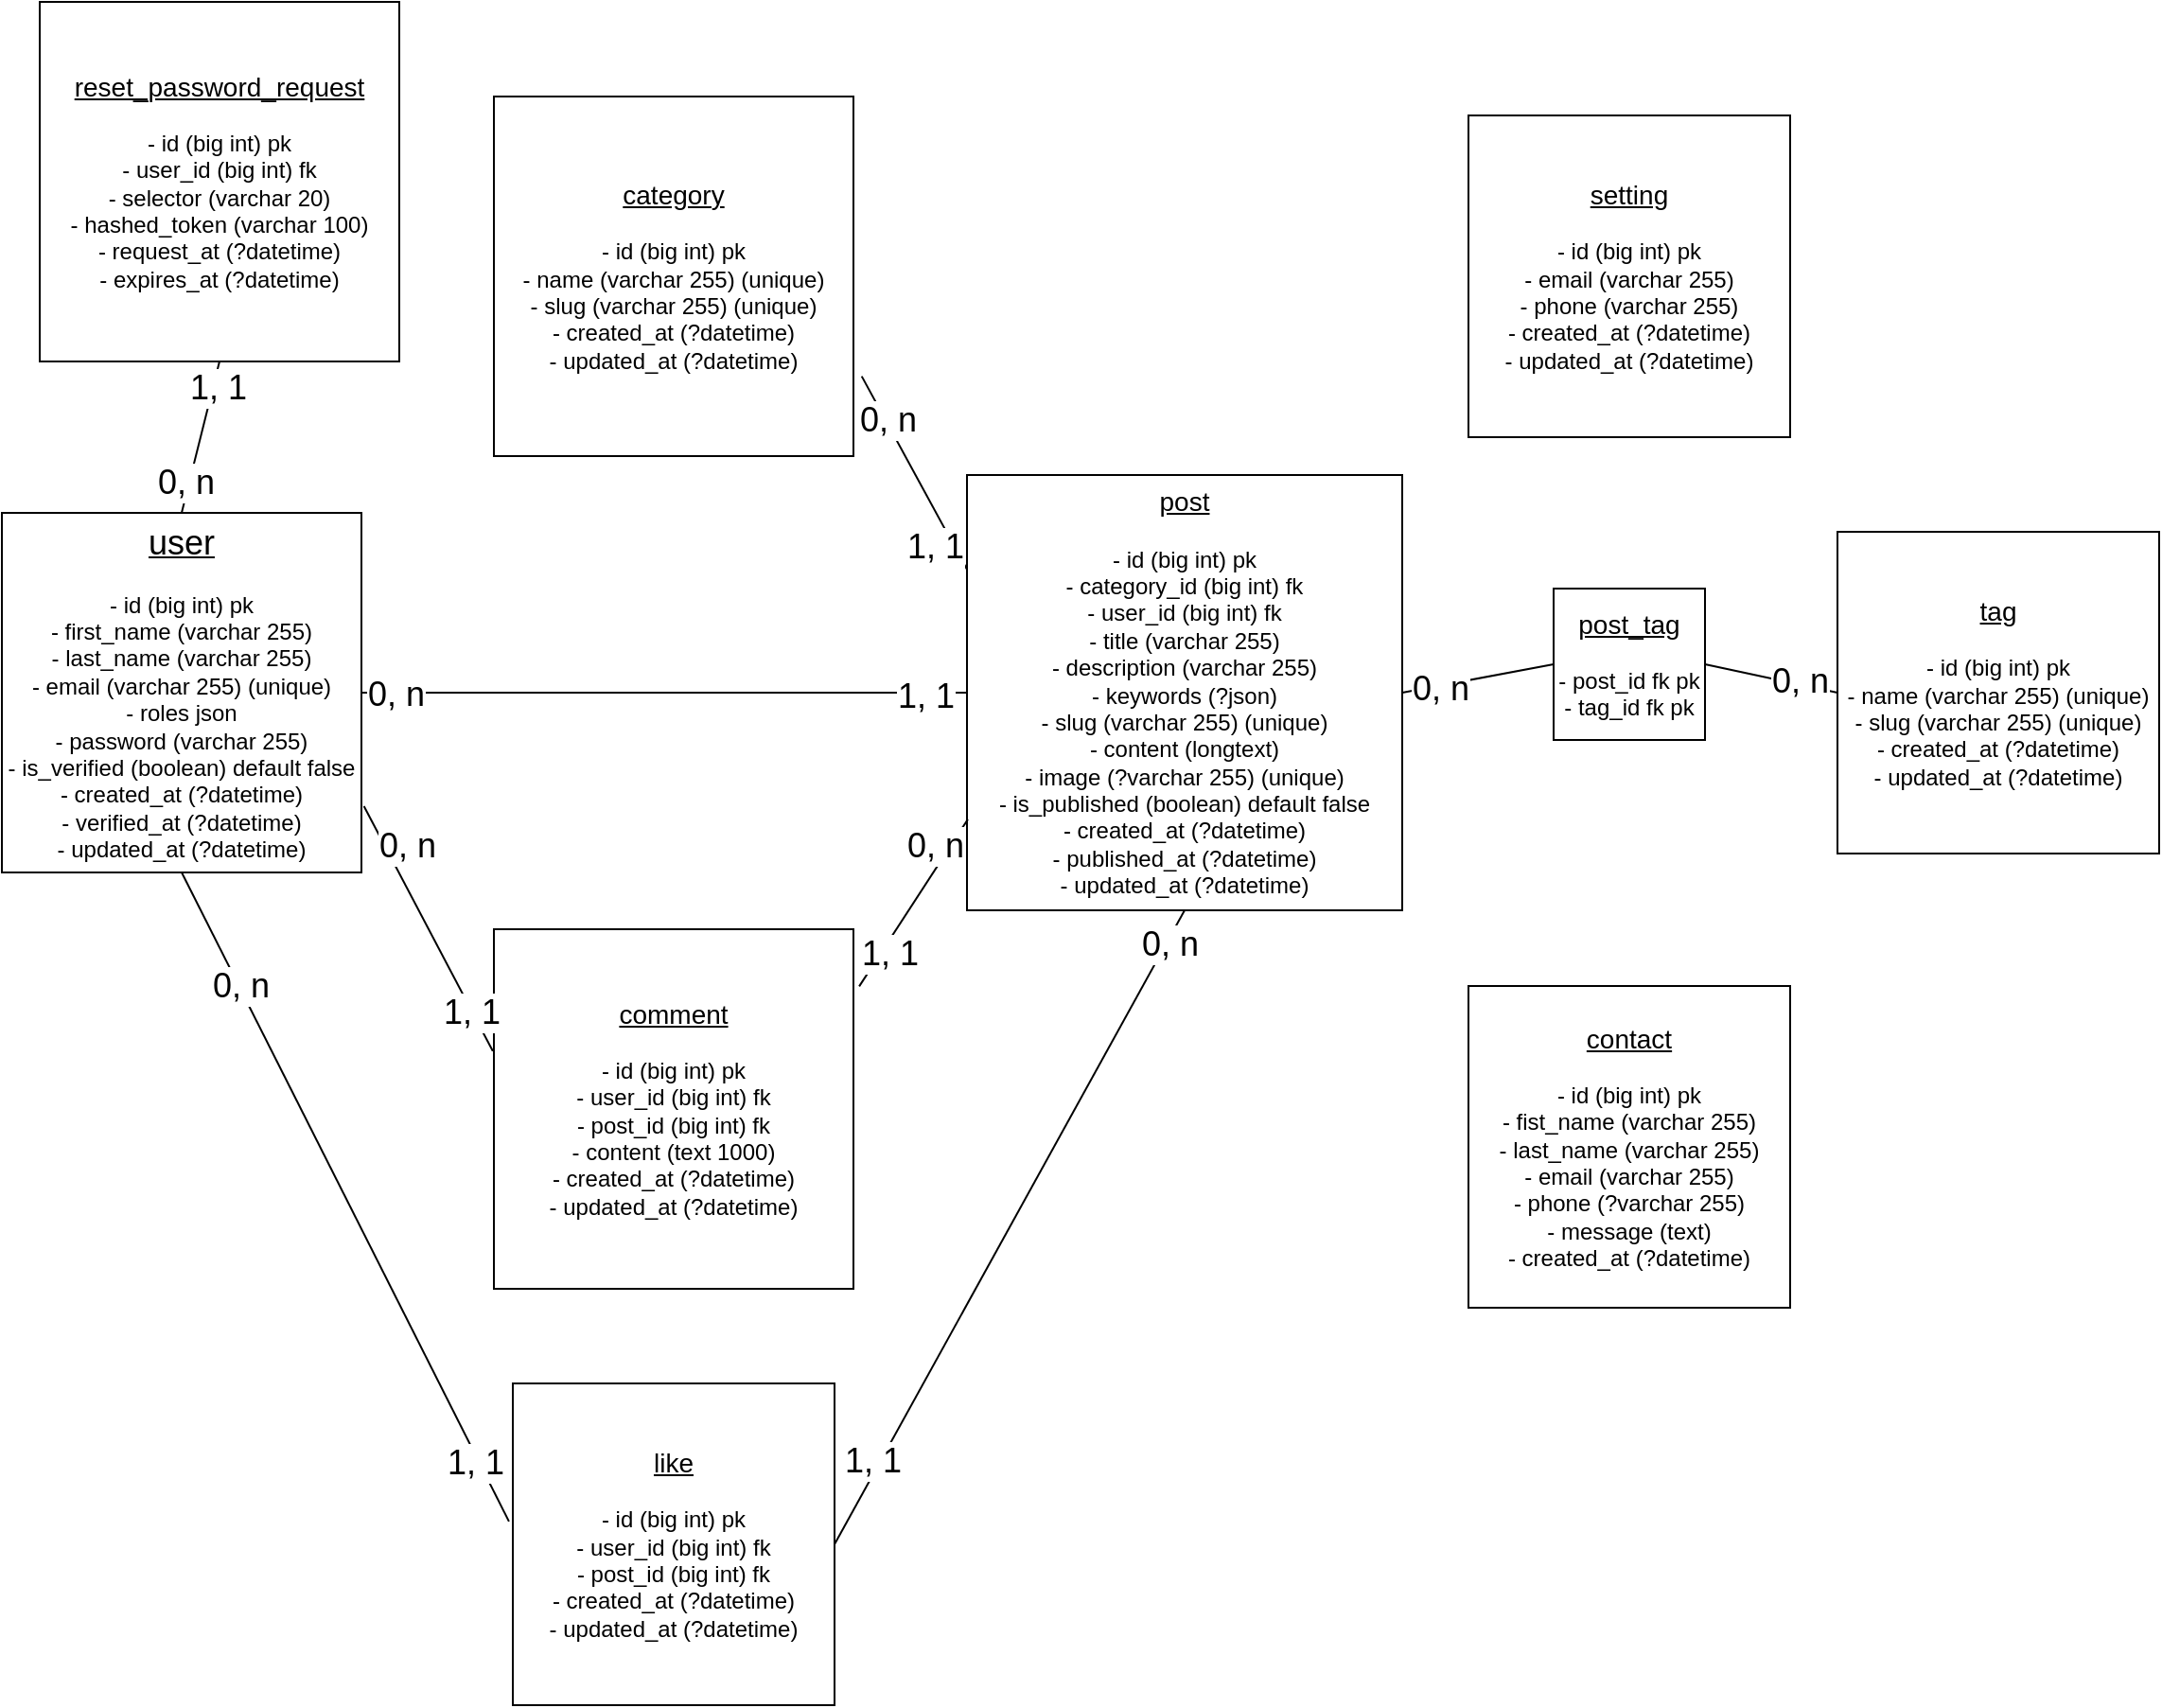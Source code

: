 <mxfile>
    <diagram id="cCFo1XHl2fRcy7lcEVun" name="Page-1">
        <mxGraphModel dx="1351" dy="447" grid="1" gridSize="10" guides="1" tooltips="1" connect="1" arrows="1" fold="1" page="1" pageScale="1" pageWidth="1169" pageHeight="827" background="none" math="0" shadow="0">
            <root>
                <mxCell id="0"/>
                <mxCell id="1" parent="0"/>
                <mxCell id="2" value="&lt;font style=&quot;font-size: 18px;&quot;&gt;&lt;u style=&quot;&quot;&gt;user&lt;/u&gt;&lt;/font&gt;&lt;br&gt;&lt;br&gt;- id (big int) pk&lt;br&gt;- first_name (varchar 255)&lt;br&gt;- last_name (varchar 255)&lt;br&gt;- email (varchar 255) (unique)&lt;br&gt;- roles json&lt;br&gt;- password (varchar 255)&lt;br&gt;- is_verified (boolean) default false&lt;br&gt;- created_at (?datetime)&lt;br&gt;- verified_at (?datetime)&lt;br&gt;- updated_at (?datetime)" style="whiteSpace=wrap;html=1;aspect=fixed;" parent="1" vertex="1">
                    <mxGeometry x="10" y="310" width="190" height="190" as="geometry"/>
                </mxCell>
                <mxCell id="3" value="&lt;font style=&quot;font-size: 14px;&quot;&gt;&lt;u style=&quot;&quot;&gt;reset_password_request&lt;/u&gt;&lt;/font&gt;&lt;br&gt;&lt;br&gt;- id (big int) pk&lt;br&gt;- user_id (big int) fk&lt;br&gt;- selector (varchar 20)&lt;br&gt;- hashed_token (varchar 100)&lt;br&gt;- request_at (?datetime)&lt;br&gt;- expires_at (?datetime)" style="whiteSpace=wrap;html=1;aspect=fixed;" parent="1" vertex="1">
                    <mxGeometry x="30" y="40" width="190" height="190" as="geometry"/>
                </mxCell>
                <mxCell id="4" value="" style="endArrow=none;html=1;fontSize=18;exitX=0.5;exitY=0;exitDx=0;exitDy=0;entryX=0.5;entryY=1;entryDx=0;entryDy=0;" parent="1" source="2" target="3" edge="1">
                    <mxGeometry width="50" height="50" relative="1" as="geometry">
                        <mxPoint x="330" y="470" as="sourcePoint"/>
                        <mxPoint x="380" y="420" as="targetPoint"/>
                    </mxGeometry>
                </mxCell>
                <mxCell id="5" value="0, n" style="edgeLabel;html=1;align=center;verticalAlign=middle;resizable=0;points=[];fontSize=18;" parent="4" vertex="1" connectable="0">
                    <mxGeometry x="-0.722" y="1" relative="1" as="geometry">
                        <mxPoint y="-5" as="offset"/>
                    </mxGeometry>
                </mxCell>
                <mxCell id="6" value="1, 1" style="edgeLabel;html=1;align=center;verticalAlign=middle;resizable=0;points=[];fontSize=18;" parent="4" vertex="1" connectable="0">
                    <mxGeometry x="0.792" y="-1" relative="1" as="geometry">
                        <mxPoint y="5" as="offset"/>
                    </mxGeometry>
                </mxCell>
                <mxCell id="7" value="&lt;font style=&quot;font-size: 14px;&quot;&gt;&lt;u style=&quot;&quot;&gt;category&lt;/u&gt;&lt;/font&gt;&lt;br&gt;&lt;br&gt;- id (big int) pk&lt;br&gt;- name (varchar 255) (unique)&lt;br&gt;- slug (varchar 255) (unique)&lt;br&gt;- created_at (?datetime)&lt;br&gt;- updated_at (?datetime)" style="whiteSpace=wrap;html=1;aspect=fixed;" parent="1" vertex="1">
                    <mxGeometry x="270" y="90" width="190" height="190" as="geometry"/>
                </mxCell>
                <mxCell id="8" value="&lt;font style=&quot;font-size: 14px;&quot;&gt;&lt;u style=&quot;&quot;&gt;post&lt;/u&gt;&lt;/font&gt;&lt;br&gt;&lt;br&gt;- id (big int) pk&lt;br&gt;&lt;div style=&quot;&quot;&gt;&lt;span style=&quot;background-color: initial;&quot;&gt;- category_id (big int) fk&lt;/span&gt;&lt;/div&gt;&lt;div style=&quot;&quot;&gt;&lt;span style=&quot;background-color: initial;&quot;&gt;- user_id (big int) fk&lt;/span&gt;&lt;/div&gt;&lt;div style=&quot;&quot;&gt;&lt;span style=&quot;background-color: initial;&quot;&gt;- title (varchar 255)&lt;/span&gt;&lt;/div&gt;- description (varchar 255)&lt;br&gt;- keywords (?json)&lt;br&gt;- slug (varchar 255) (unique)&lt;br&gt;- content (longtext)&lt;br&gt;- image (?varchar 255) (unique)&lt;br&gt;- is_published (boolean) default false&lt;br&gt;- created_at (?datetime)&lt;br&gt;- published_at (?datetime)&lt;br&gt;- updated_at (?datetime)" style="whiteSpace=wrap;html=1;aspect=fixed;" parent="1" vertex="1">
                    <mxGeometry x="520" y="290" width="230" height="230" as="geometry"/>
                </mxCell>
                <mxCell id="9" value="" style="endArrow=none;html=1;entryX=0;entryY=0.217;entryDx=0;entryDy=0;exitX=1.023;exitY=0.778;exitDx=0;exitDy=0;entryPerimeter=0;exitPerimeter=0;" parent="1" source="7" target="8" edge="1">
                    <mxGeometry width="50" height="50" relative="1" as="geometry">
                        <mxPoint x="560" y="340" as="sourcePoint"/>
                        <mxPoint x="610" y="290" as="targetPoint"/>
                    </mxGeometry>
                </mxCell>
                <mxCell id="14" value="&lt;font style=&quot;font-size: 18px;&quot;&gt;0, n&lt;/font&gt;" style="edgeLabel;html=1;align=center;verticalAlign=middle;resizable=0;points=[];" parent="9" vertex="1" connectable="0">
                    <mxGeometry x="-0.541" y="1" relative="1" as="geometry">
                        <mxPoint as="offset"/>
                    </mxGeometry>
                </mxCell>
                <mxCell id="15" value="1, 1" style="edgeLabel;html=1;align=center;verticalAlign=middle;resizable=0;points=[];fontSize=18;" parent="9" vertex="1" connectable="0">
                    <mxGeometry x="0.761" y="1" relative="1" as="geometry">
                        <mxPoint x="-12" as="offset"/>
                    </mxGeometry>
                </mxCell>
                <mxCell id="12" value="" style="endArrow=none;html=1;exitX=1;exitY=0.5;exitDx=0;exitDy=0;entryX=0;entryY=0.5;entryDx=0;entryDy=0;" parent="1" source="2" target="8" edge="1">
                    <mxGeometry width="50" height="50" relative="1" as="geometry">
                        <mxPoint x="480" y="380" as="sourcePoint"/>
                        <mxPoint x="530" y="330" as="targetPoint"/>
                    </mxGeometry>
                </mxCell>
                <mxCell id="16" value="0, n" style="edgeLabel;html=1;align=center;verticalAlign=middle;resizable=0;points=[];fontSize=18;" parent="12" vertex="1" connectable="0">
                    <mxGeometry x="-0.89" y="-1" relative="1" as="geometry">
                        <mxPoint as="offset"/>
                    </mxGeometry>
                </mxCell>
                <mxCell id="17" value="1, 1" style="edgeLabel;html=1;align=center;verticalAlign=middle;resizable=0;points=[];fontSize=18;" parent="12" vertex="1" connectable="0">
                    <mxGeometry x="0.859" y="-2" relative="1" as="geometry">
                        <mxPoint as="offset"/>
                    </mxGeometry>
                </mxCell>
                <mxCell id="18" value="&lt;font style=&quot;font-size: 14px;&quot;&gt;&lt;u style=&quot;&quot;&gt;comment&lt;/u&gt;&lt;/font&gt;&lt;br&gt;&lt;br&gt;- id (big int) pk&lt;br&gt;- user_id (big int) fk&lt;br&gt;- post_id (big int) fk&lt;br&gt;- content (text 1000)&lt;br&gt;- created_at (?datetime)&lt;br&gt;- updated_at (?datetime)" style="whiteSpace=wrap;html=1;aspect=fixed;" parent="1" vertex="1">
                    <mxGeometry x="270" y="530" width="190" height="190" as="geometry"/>
                </mxCell>
                <mxCell id="19" value="" style="endArrow=none;html=1;fontSize=18;exitX=1.007;exitY=0.816;exitDx=0;exitDy=0;entryX=-0.003;entryY=0.339;entryDx=0;entryDy=0;entryPerimeter=0;exitPerimeter=0;" parent="1" source="2" target="18" edge="1">
                    <mxGeometry width="50" height="50" relative="1" as="geometry">
                        <mxPoint x="560" y="450" as="sourcePoint"/>
                        <mxPoint x="610" y="400" as="targetPoint"/>
                    </mxGeometry>
                </mxCell>
                <mxCell id="20" value="0, n" style="edgeLabel;html=1;align=center;verticalAlign=middle;resizable=0;points=[];fontSize=18;" parent="19" vertex="1" connectable="0">
                    <mxGeometry x="-0.757" y="1" relative="1" as="geometry">
                        <mxPoint x="13" y="5" as="offset"/>
                    </mxGeometry>
                </mxCell>
                <mxCell id="21" value="1, 1" style="edgeLabel;html=1;align=center;verticalAlign=middle;resizable=0;points=[];fontSize=18;" parent="19" vertex="1" connectable="0">
                    <mxGeometry x="0.672" y="-1" relative="1" as="geometry">
                        <mxPoint as="offset"/>
                    </mxGeometry>
                </mxCell>
                <mxCell id="24" value="" style="endArrow=none;html=1;fontSize=18;entryX=0.002;entryY=0.791;entryDx=0;entryDy=0;exitX=1.016;exitY=0.159;exitDx=0;exitDy=0;exitPerimeter=0;entryPerimeter=0;" parent="1" source="18" target="8" edge="1">
                    <mxGeometry width="50" height="50" relative="1" as="geometry">
                        <mxPoint x="560" y="440" as="sourcePoint"/>
                        <mxPoint x="610" y="390" as="targetPoint"/>
                    </mxGeometry>
                </mxCell>
                <mxCell id="25" value="1, 1" style="edgeLabel;html=1;align=center;verticalAlign=middle;resizable=0;points=[];fontSize=18;" parent="24" vertex="1" connectable="0">
                    <mxGeometry x="-0.745" relative="1" as="geometry">
                        <mxPoint x="8" y="-6" as="offset"/>
                    </mxGeometry>
                </mxCell>
                <mxCell id="26" value="0, n" style="edgeLabel;html=1;align=center;verticalAlign=middle;resizable=0;points=[];fontSize=18;" parent="24" vertex="1" connectable="0">
                    <mxGeometry x="0.589" y="-1" relative="1" as="geometry">
                        <mxPoint x="-7" y="-5" as="offset"/>
                    </mxGeometry>
                </mxCell>
                <mxCell id="27" value="&lt;font style=&quot;font-size: 14px;&quot;&gt;&lt;u style=&quot;&quot;&gt;tag&lt;/u&gt;&lt;/font&gt;&lt;br&gt;&lt;br&gt;- id (big int) pk&lt;br&gt;- name (varchar 255) (unique)&lt;br&gt;- slug (varchar 255) (unique)&lt;br&gt;- created_at (?datetime)&lt;br&gt;- updated_at (?datetime)" style="whiteSpace=wrap;html=1;aspect=fixed;" parent="1" vertex="1">
                    <mxGeometry x="980" y="320" width="170" height="170" as="geometry"/>
                </mxCell>
                <mxCell id="31" value="&lt;font style=&quot;font-size: 14px;&quot;&gt;&lt;u style=&quot;&quot;&gt;post_tag&lt;/u&gt;&lt;/font&gt;&lt;br&gt;&lt;br&gt;- post_id fk pk&lt;br&gt;- tag_id fk pk" style="whiteSpace=wrap;html=1;aspect=fixed;" parent="1" vertex="1">
                    <mxGeometry x="830" y="350" width="80" height="80" as="geometry"/>
                </mxCell>
                <mxCell id="32" value="" style="endArrow=none;html=1;fontSize=18;entryX=0;entryY=0.5;entryDx=0;entryDy=0;exitX=1;exitY=0.5;exitDx=0;exitDy=0;" parent="1" source="31" target="27" edge="1">
                    <mxGeometry width="50" height="50" relative="1" as="geometry">
                        <mxPoint x="580" y="430" as="sourcePoint"/>
                        <mxPoint x="630" y="380" as="targetPoint"/>
                    </mxGeometry>
                </mxCell>
                <mxCell id="35" value="0, n" style="edgeLabel;html=1;align=center;verticalAlign=middle;resizable=0;points=[];fontSize=18;" parent="32" vertex="1" connectable="0">
                    <mxGeometry x="0.218" y="-1" relative="1" as="geometry">
                        <mxPoint x="7" y="-1" as="offset"/>
                    </mxGeometry>
                </mxCell>
                <mxCell id="33" value="" style="endArrow=none;html=1;fontSize=18;entryX=0;entryY=0.5;entryDx=0;entryDy=0;exitX=1;exitY=0.5;exitDx=0;exitDy=0;" parent="1" source="8" target="31" edge="1">
                    <mxGeometry width="50" height="50" relative="1" as="geometry">
                        <mxPoint x="780" y="410" as="sourcePoint"/>
                        <mxPoint x="630" y="380" as="targetPoint"/>
                    </mxGeometry>
                </mxCell>
                <mxCell id="34" value="0, n" style="edgeLabel;html=1;align=center;verticalAlign=middle;resizable=0;points=[];fontSize=18;" parent="33" vertex="1" connectable="0">
                    <mxGeometry x="-0.659" y="1" relative="1" as="geometry">
                        <mxPoint x="6" y="1" as="offset"/>
                    </mxGeometry>
                </mxCell>
                <mxCell id="36" value="&lt;font style=&quot;font-size: 14px;&quot;&gt;&lt;u style=&quot;&quot;&gt;contact&lt;/u&gt;&lt;/font&gt;&lt;br&gt;&lt;br&gt;- id (big int) pk&lt;br&gt;- fist_name (varchar 255)&lt;br&gt;- last_name (varchar 255)&lt;br&gt;- email (varchar 255)&lt;br&gt;- phone (?varchar 255)&lt;br&gt;- message (text)&lt;br&gt;- created_at (?datetime)" style="whiteSpace=wrap;html=1;aspect=fixed;" parent="1" vertex="1">
                    <mxGeometry x="785" y="560" width="170" height="170" as="geometry"/>
                </mxCell>
                <mxCell id="37" value="&lt;font style=&quot;font-size: 14px;&quot;&gt;&lt;u style=&quot;&quot;&gt;setting&lt;/u&gt;&lt;/font&gt;&lt;br&gt;&lt;br&gt;- id (big int) pk&lt;br&gt;- email (varchar 255)&lt;br&gt;- phone (varchar 255)&lt;br&gt;- created_at (?datetime)&lt;br&gt;- updated_at (?datetime)" style="whiteSpace=wrap;html=1;aspect=fixed;" parent="1" vertex="1">
                    <mxGeometry x="785" y="100" width="170" height="170" as="geometry"/>
                </mxCell>
                <mxCell id="38" value="&lt;font style=&quot;font-size: 14px;&quot;&gt;&lt;u style=&quot;&quot;&gt;like&lt;/u&gt;&lt;/font&gt;&lt;br&gt;&lt;br&gt;- id (big int) pk&lt;br&gt;- user_id (big int) fk&lt;br&gt;- post_id (big int) fk&lt;br&gt;- created_at (?datetime)&lt;br&gt;- updated_at (?datetime)" style="whiteSpace=wrap;html=1;aspect=fixed;" parent="1" vertex="1">
                    <mxGeometry x="280" y="770" width="170" height="170" as="geometry"/>
                </mxCell>
                <mxCell id="39" value="" style="endArrow=none;html=1;fontSize=18;entryX=0.5;entryY=1;entryDx=0;entryDy=0;exitX=-0.012;exitY=0.429;exitDx=0;exitDy=0;exitPerimeter=0;" parent="1" source="38" target="2" edge="1">
                    <mxGeometry width="50" height="50" relative="1" as="geometry">
                        <mxPoint x="100" y="570" as="sourcePoint"/>
                        <mxPoint x="150" y="520" as="targetPoint"/>
                    </mxGeometry>
                </mxCell>
                <mxCell id="40" value="0, n" style="edgeLabel;html=1;align=center;verticalAlign=middle;resizable=0;points=[];fontSize=18;" parent="39" vertex="1" connectable="0">
                    <mxGeometry x="0.651" y="-1" relative="1" as="geometry">
                        <mxPoint as="offset"/>
                    </mxGeometry>
                </mxCell>
                <mxCell id="41" value="1, 1" style="edgeLabel;html=1;align=center;verticalAlign=middle;resizable=0;points=[];fontSize=18;" parent="39" vertex="1" connectable="0">
                    <mxGeometry x="-0.655" y="1" relative="1" as="geometry">
                        <mxPoint x="13" y="28" as="offset"/>
                    </mxGeometry>
                </mxCell>
                <mxCell id="42" value="" style="endArrow=none;html=1;fontSize=18;exitX=1;exitY=0.5;exitDx=0;exitDy=0;entryX=0.5;entryY=1;entryDx=0;entryDy=0;" parent="1" source="38" target="8" edge="1">
                    <mxGeometry width="50" height="50" relative="1" as="geometry">
                        <mxPoint x="660" y="880" as="sourcePoint"/>
                        <mxPoint x="710" y="830" as="targetPoint"/>
                    </mxGeometry>
                </mxCell>
                <mxCell id="43" value="1, 1" style="edgeLabel;html=1;align=center;verticalAlign=middle;resizable=0;points=[];fontSize=18;" parent="42" vertex="1" connectable="0">
                    <mxGeometry x="-0.782" relative="1" as="geometry">
                        <mxPoint y="-8" as="offset"/>
                    </mxGeometry>
                </mxCell>
                <mxCell id="44" value="0, n" style="edgeLabel;html=1;align=center;verticalAlign=middle;resizable=0;points=[];fontSize=18;" parent="42" vertex="1" connectable="0">
                    <mxGeometry x="0.9" y="-1" relative="1" as="geometry">
                        <mxPoint as="offset"/>
                    </mxGeometry>
                </mxCell>
            </root>
        </mxGraphModel>
    </diagram>
</mxfile>